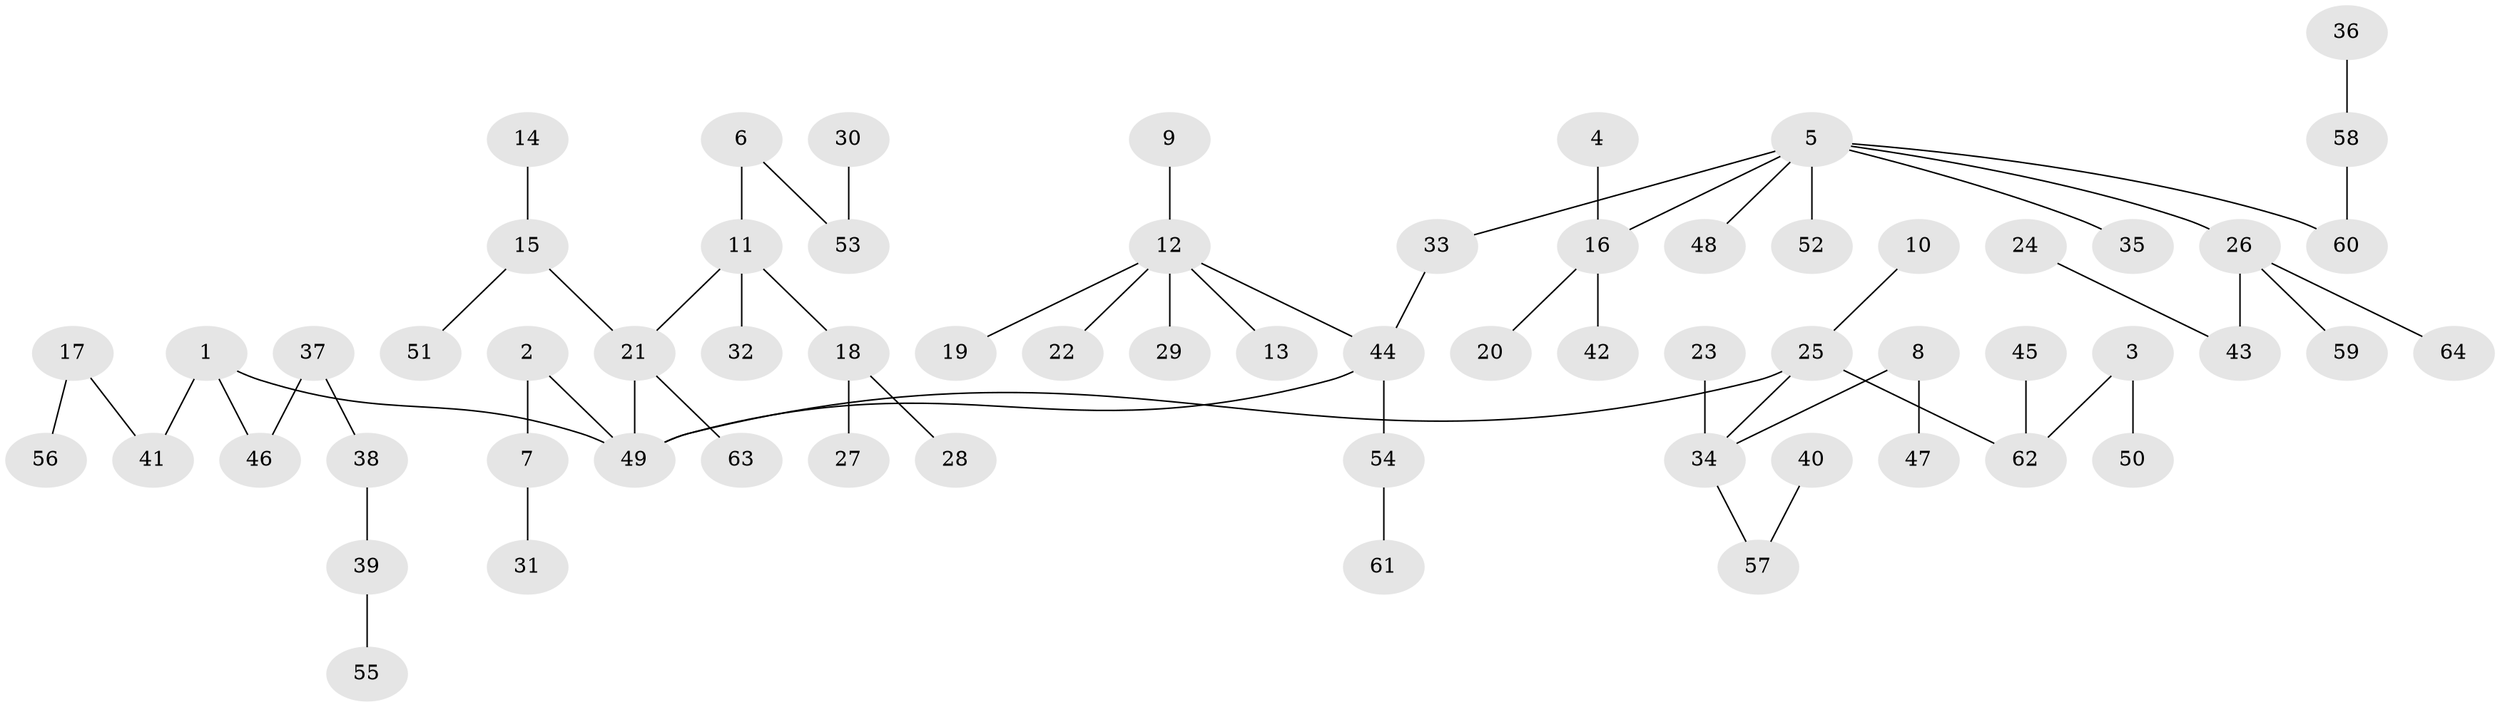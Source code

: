 // original degree distribution, {6: 0.031496062992125984, 3: 0.11811023622047244, 2: 0.23622047244094488, 5: 0.047244094488188976, 1: 0.5196850393700787, 4: 0.03937007874015748, 7: 0.007874015748031496}
// Generated by graph-tools (version 1.1) at 2025/02/03/09/25 03:02:22]
// undirected, 64 vertices, 63 edges
graph export_dot {
graph [start="1"]
  node [color=gray90,style=filled];
  1;
  2;
  3;
  4;
  5;
  6;
  7;
  8;
  9;
  10;
  11;
  12;
  13;
  14;
  15;
  16;
  17;
  18;
  19;
  20;
  21;
  22;
  23;
  24;
  25;
  26;
  27;
  28;
  29;
  30;
  31;
  32;
  33;
  34;
  35;
  36;
  37;
  38;
  39;
  40;
  41;
  42;
  43;
  44;
  45;
  46;
  47;
  48;
  49;
  50;
  51;
  52;
  53;
  54;
  55;
  56;
  57;
  58;
  59;
  60;
  61;
  62;
  63;
  64;
  1 -- 41 [weight=1.0];
  1 -- 46 [weight=1.0];
  1 -- 49 [weight=1.0];
  2 -- 7 [weight=1.0];
  2 -- 49 [weight=1.0];
  3 -- 50 [weight=1.0];
  3 -- 62 [weight=1.0];
  4 -- 16 [weight=1.0];
  5 -- 16 [weight=1.0];
  5 -- 26 [weight=1.0];
  5 -- 33 [weight=1.0];
  5 -- 35 [weight=1.0];
  5 -- 48 [weight=1.0];
  5 -- 52 [weight=1.0];
  5 -- 60 [weight=1.0];
  6 -- 11 [weight=1.0];
  6 -- 53 [weight=1.0];
  7 -- 31 [weight=1.0];
  8 -- 34 [weight=1.0];
  8 -- 47 [weight=1.0];
  9 -- 12 [weight=1.0];
  10 -- 25 [weight=1.0];
  11 -- 18 [weight=1.0];
  11 -- 21 [weight=1.0];
  11 -- 32 [weight=1.0];
  12 -- 13 [weight=1.0];
  12 -- 19 [weight=1.0];
  12 -- 22 [weight=1.0];
  12 -- 29 [weight=1.0];
  12 -- 44 [weight=1.0];
  14 -- 15 [weight=1.0];
  15 -- 21 [weight=1.0];
  15 -- 51 [weight=1.0];
  16 -- 20 [weight=1.0];
  16 -- 42 [weight=1.0];
  17 -- 41 [weight=1.0];
  17 -- 56 [weight=1.0];
  18 -- 27 [weight=1.0];
  18 -- 28 [weight=1.0];
  21 -- 49 [weight=1.0];
  21 -- 63 [weight=1.0];
  23 -- 34 [weight=1.0];
  24 -- 43 [weight=1.0];
  25 -- 34 [weight=1.0];
  25 -- 49 [weight=1.0];
  25 -- 62 [weight=1.0];
  26 -- 43 [weight=1.0];
  26 -- 59 [weight=1.0];
  26 -- 64 [weight=1.0];
  30 -- 53 [weight=1.0];
  33 -- 44 [weight=1.0];
  34 -- 57 [weight=1.0];
  36 -- 58 [weight=1.0];
  37 -- 38 [weight=1.0];
  37 -- 46 [weight=1.0];
  38 -- 39 [weight=1.0];
  39 -- 55 [weight=1.0];
  40 -- 57 [weight=1.0];
  44 -- 49 [weight=1.0];
  44 -- 54 [weight=1.0];
  45 -- 62 [weight=1.0];
  54 -- 61 [weight=1.0];
  58 -- 60 [weight=1.0];
}
